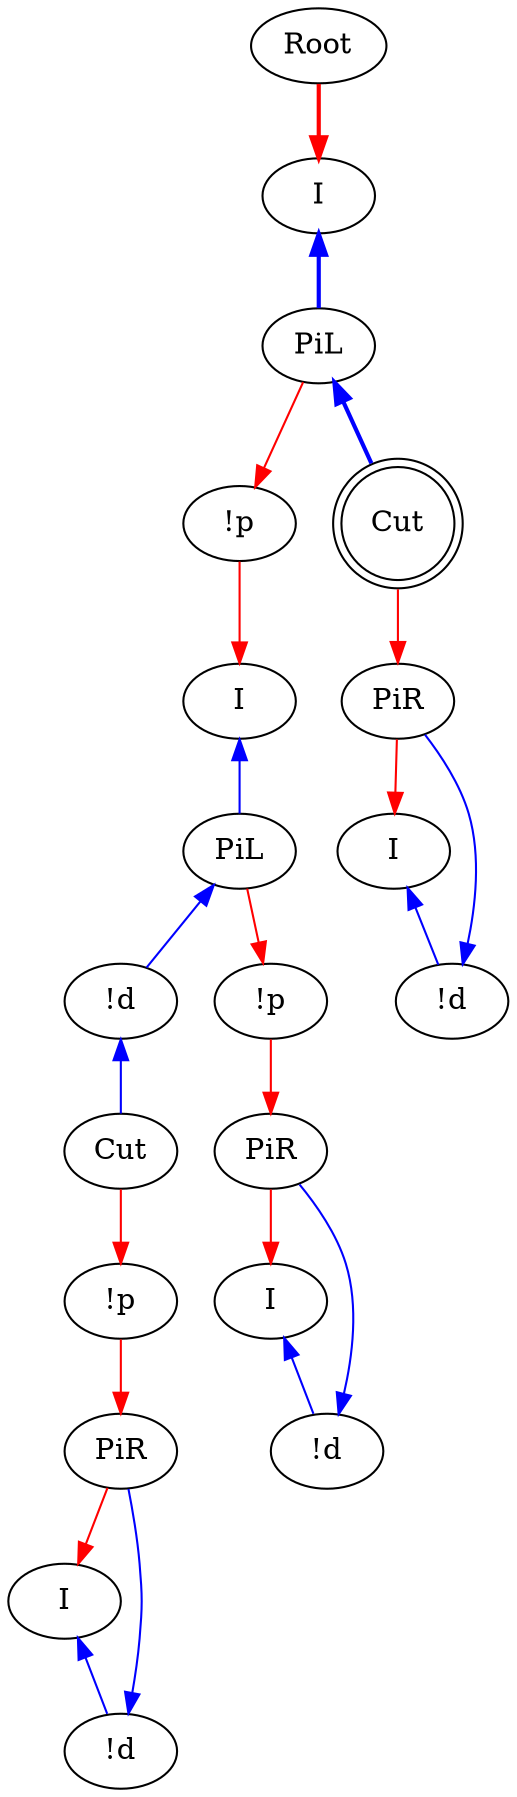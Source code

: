 digraph {
"Root0" [label="Root"]
"PiR0" [label="PiR"]
"!d0" [label="!d"]
"I0" [label="I"]
"!p0" [label="!p"]
"!d1" [label="!d"]
"PiL0" [label="PiL"]
"I1" [label="I"]
"!p1" [label="!p"]
"PiR1" [label="PiR"]
"!d2" [label="!d"]
"I2" [label="I"]
"I3" [label="I"]
"!p2" [label="!p"]
"Cut0" [label="Cut"]
"PiR2" [label="PiR"]
"!d3" [label="!d"]
"I4" [label="I"]
"PiL1" [label="PiL"]
"Cut1" [label="Cut",shape=doublecircle]
"PiL0" -> "!d1"[color=blue,tooltip="e103",dir=back]
"I1" -> "PiL0"[color=blue,tooltip="e105",dir=back]
"PiL0" -> "!p1"[color=red,tooltip="e107"]
"!p1" -> "PiR1"[color=red,tooltip="e111"]
"!d2" -> "PiR1"[color=blue,tooltip="e117",dir=back]
"PiR1" -> "I2"[color=red,tooltip="e119"]
"I2" -> "!d2"[color=blue,tooltip="e123",dir=back]
"Cut0" -> "!p2"[color=red,tooltip="e125"]
"!p2" -> "PiR2"[color=red,tooltip="e127"]
"!d3" -> "PiR2"[color=blue,tooltip="e129",dir=back]
"PiR2" -> "I4"[color=red,tooltip="e131"]
"PiL1" -> "Cut1"[color=blue,tooltip="e132",penwidth=2,dir=back]
"I4" -> "!d3"[color=blue,tooltip="e133",dir=back]
"!d1" -> "Cut0"[color=blue,tooltip="e47",dir=back]
"I3" -> "PiL1"[color=blue,tooltip="e55",penwidth=2,dir=back]
"PiL1" -> "!p0"[color=red,tooltip="e57"]
"Cut1" -> "PiR0"[color=red,tooltip="e85"]
"!d0" -> "PiR0"[color=blue,tooltip="e87",dir=back]
"PiR0" -> "I0"[color=red,tooltip="e89"]
"I0" -> "!d0"[color=blue,tooltip="e91",dir=back]
"!p0" -> "I1"[color=red,tooltip="e95"]
"Root0" -> "I3"[color=red,tooltip="rettop",penwidth=2]
}
